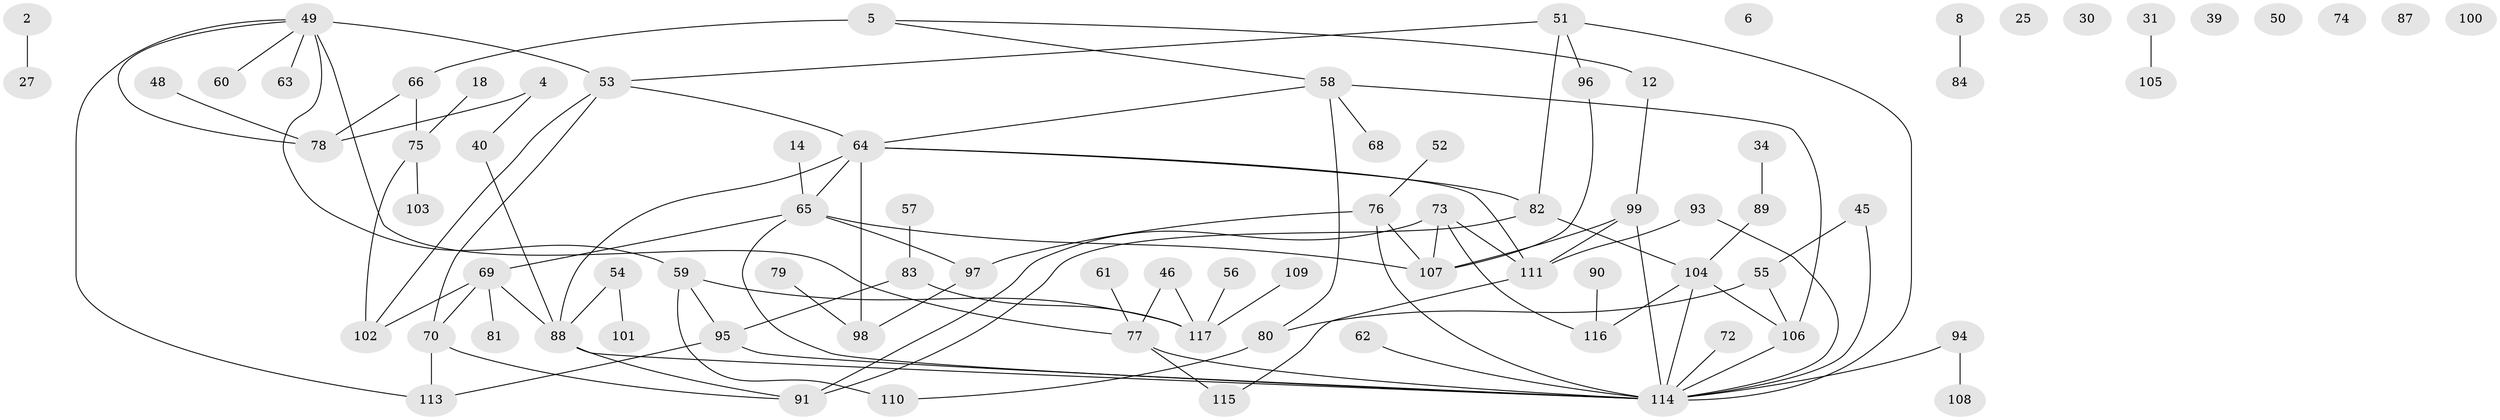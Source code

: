 // original degree distribution, {5: 0.08547008547008547, 1: 0.23931623931623933, 3: 0.2222222222222222, 2: 0.18803418803418803, 4: 0.15384615384615385, 0: 0.06837606837606838, 7: 0.017094017094017096, 6: 0.02564102564102564}
// Generated by graph-tools (version 1.1) at 2025/43/03/04/25 21:43:31]
// undirected, 81 vertices, 104 edges
graph export_dot {
graph [start="1"]
  node [color=gray90,style=filled];
  2;
  4;
  5;
  6;
  8;
  12;
  14;
  18;
  25;
  27;
  30;
  31;
  34;
  39;
  40;
  45;
  46;
  48;
  49 [super="+32"];
  50;
  51 [super="+35"];
  52;
  53;
  54;
  55 [super="+26"];
  56;
  57;
  58 [super="+22"];
  59 [super="+37"];
  60;
  61;
  62;
  63;
  64 [super="+44"];
  65 [super="+3"];
  66 [super="+42"];
  68;
  69;
  70;
  72;
  73;
  74;
  75 [super="+15"];
  76;
  77 [super="+67"];
  78;
  79;
  80;
  81;
  82 [super="+33"];
  83;
  84;
  87;
  88 [super="+47"];
  89;
  90;
  91;
  93;
  94;
  95 [super="+71"];
  96 [super="+16+20"];
  97;
  98;
  99;
  100;
  101;
  102;
  103;
  104;
  105;
  106 [super="+85"];
  107 [super="+9"];
  108;
  109;
  110;
  111 [super="+92"];
  113;
  114 [super="+43+38+112"];
  115;
  116 [super="+7"];
  117 [super="+41"];
  2 -- 27;
  4 -- 40;
  4 -- 78;
  5 -- 12;
  5 -- 66 [weight=2];
  5 -- 58;
  8 -- 84;
  12 -- 99;
  14 -- 65;
  18 -- 75;
  31 -- 105;
  34 -- 89;
  40 -- 88;
  45 -- 55;
  45 -- 114 [weight=2];
  46 -- 77;
  46 -- 117;
  48 -- 78;
  49 -- 53 [weight=2];
  49 -- 60;
  49 -- 63;
  49 -- 113;
  49 -- 78;
  49 -- 59;
  49 -- 77;
  51 -- 53;
  51 -- 82 [weight=2];
  51 -- 96;
  51 -- 114 [weight=2];
  52 -- 76;
  53 -- 70;
  53 -- 102;
  53 -- 64;
  54 -- 101;
  54 -- 88;
  55 -- 80;
  55 -- 106;
  56 -- 117;
  57 -- 83;
  58 -- 80;
  58 -- 68;
  58 -- 64;
  58 -- 106;
  59 -- 95 [weight=2];
  59 -- 110;
  59 -- 117;
  61 -- 77;
  62 -- 114;
  64 -- 65 [weight=2];
  64 -- 88;
  64 -- 98;
  64 -- 111;
  64 -- 82;
  65 -- 69;
  65 -- 107;
  65 -- 97;
  65 -- 114 [weight=2];
  66 -- 75;
  66 -- 78;
  69 -- 70;
  69 -- 81;
  69 -- 88;
  69 -- 102;
  70 -- 91;
  70 -- 113;
  72 -- 114;
  73 -- 91;
  73 -- 111 [weight=2];
  73 -- 116;
  73 -- 107;
  75 -- 103;
  75 -- 102;
  76 -- 97;
  76 -- 107;
  76 -- 114;
  77 -- 115;
  77 -- 114 [weight=2];
  79 -- 98;
  80 -- 110;
  82 -- 91;
  82 -- 104;
  83 -- 95;
  83 -- 117;
  88 -- 91;
  88 -- 114 [weight=2];
  89 -- 104;
  90 -- 116;
  93 -- 111;
  93 -- 114;
  94 -- 108;
  94 -- 114;
  95 -- 113;
  95 -- 114;
  96 -- 107;
  97 -- 98;
  99 -- 111;
  99 -- 107;
  99 -- 114;
  104 -- 116;
  104 -- 114;
  104 -- 106;
  106 -- 114 [weight=2];
  109 -- 117;
  111 -- 115;
}
